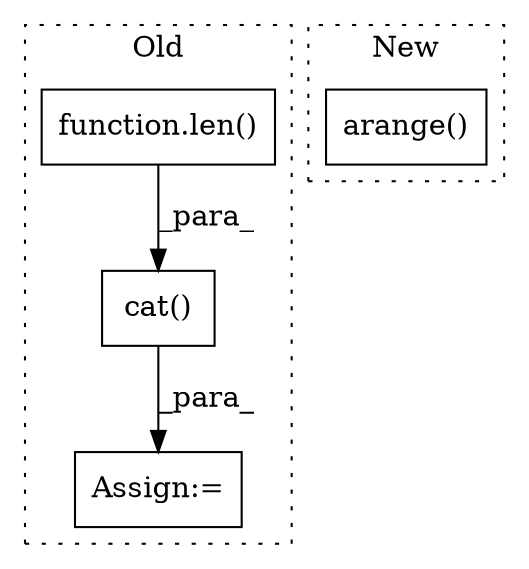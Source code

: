 digraph G {
subgraph cluster0 {
1 [label="cat()" a="75" s="4336,4389" l="10,1" shape="box"];
3 [label="Assign:=" a="68" s="4333" l="3" shape="box"];
4 [label="function.len()" a="75" s="3420,3436" l="4,1" shape="box"];
label = "Old";
style="dotted";
}
subgraph cluster1 {
2 [label="arange()" a="75" s="3942,3960" l="13,1" shape="box"];
label = "New";
style="dotted";
}
1 -> 3 [label="_para_"];
4 -> 1 [label="_para_"];
}